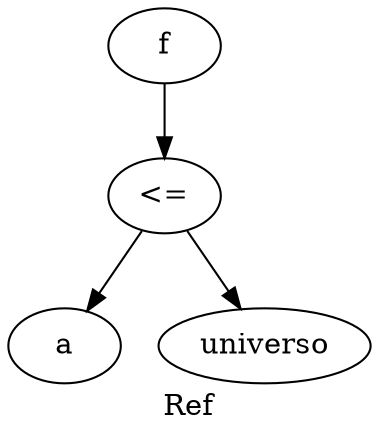 digraph {
label="Ref";
x55c4ff0f38f0 -> x55c4ff0f3730
x55c4ff0f3730 -> x55c4ff0f37a0
x55c4ff0f3730 -> x55c4ff0f36c0
x55c4ff0f38f0 [label="f"];
x55c4ff0f3730 [label="<="];
x55c4ff0f37a0 [label="a"];
x55c4ff0f36c0 [label="universo"];
}
